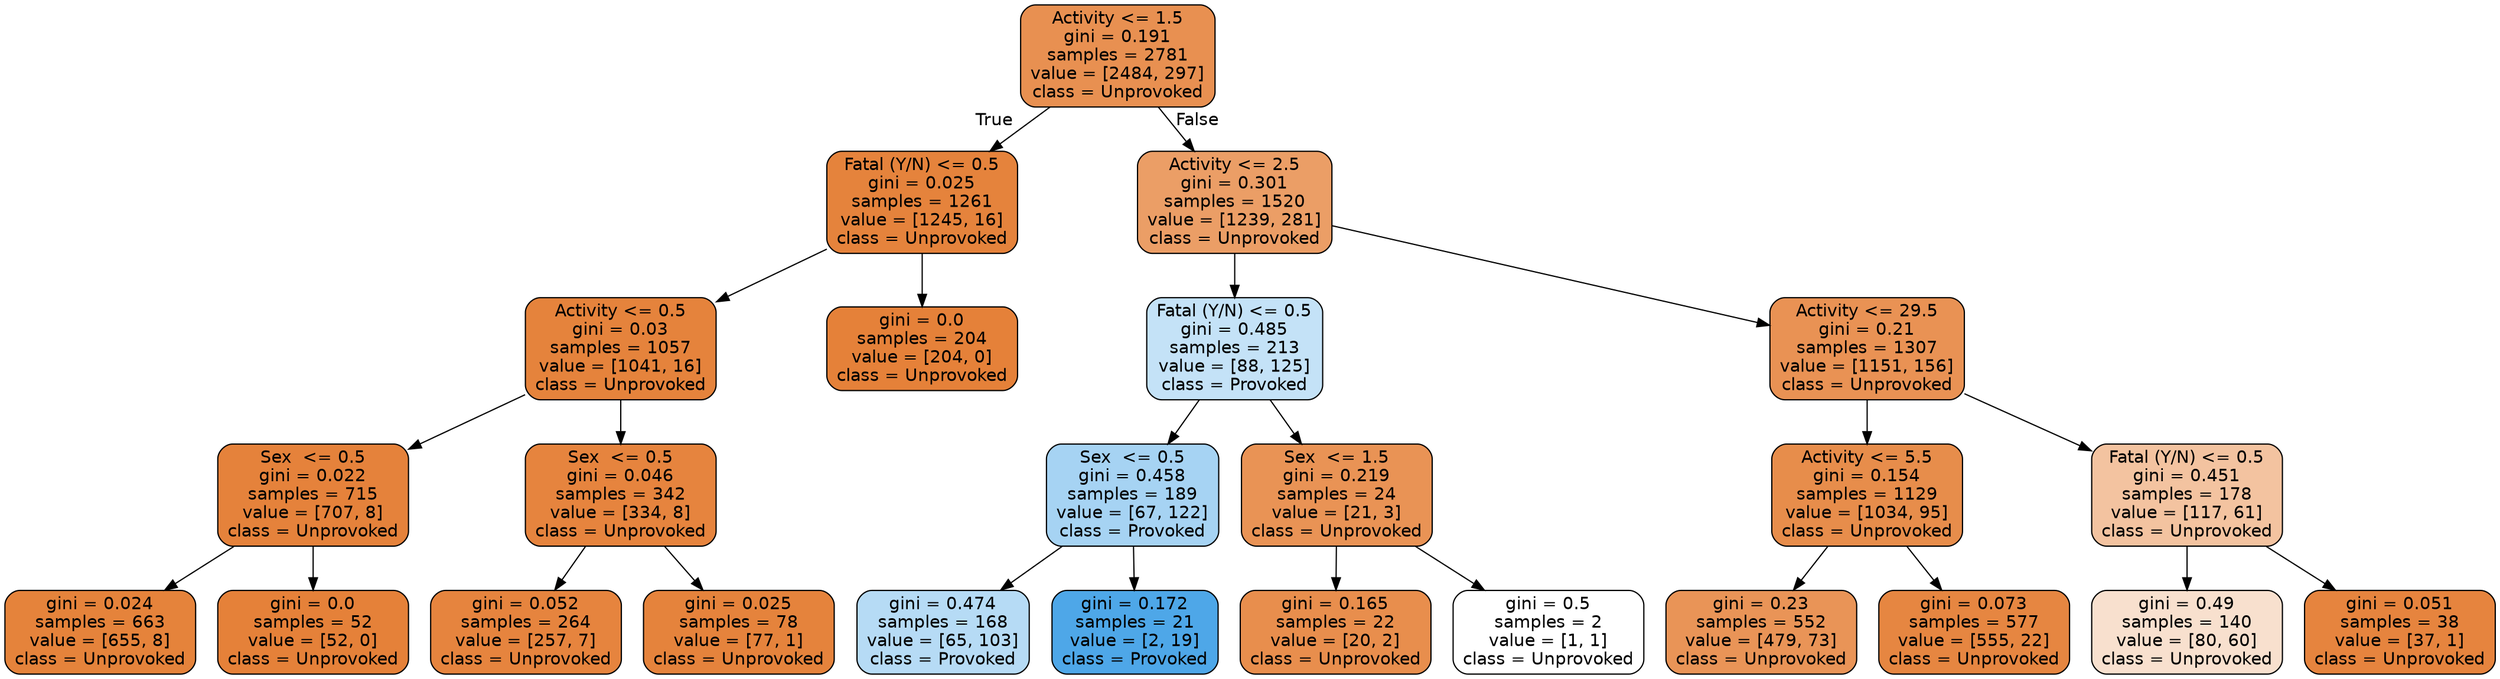 digraph Tree {
node [shape=box, style="filled, rounded", color="black", fontname=helvetica] ;
edge [fontname=helvetica] ;
0 [label="Activity <= 1.5\ngini = 0.191\nsamples = 2781\nvalue = [2484, 297]\nclass = Unprovoked", fillcolor="#e89051"] ;
1 [label="Fatal (Y/N) <= 0.5\ngini = 0.025\nsamples = 1261\nvalue = [1245, 16]\nclass = Unprovoked", fillcolor="#e5833c"] ;
0 -> 1 [labeldistance=2.5, labelangle=45, headlabel="True"] ;
2 [label="Activity <= 0.5\ngini = 0.03\nsamples = 1057\nvalue = [1041, 16]\nclass = Unprovoked", fillcolor="#e5833c"] ;
1 -> 2 ;
3 [label="Sex  <= 0.5\ngini = 0.022\nsamples = 715\nvalue = [707, 8]\nclass = Unprovoked", fillcolor="#e5823b"] ;
2 -> 3 ;
4 [label="gini = 0.024\nsamples = 663\nvalue = [655, 8]\nclass = Unprovoked", fillcolor="#e5833b"] ;
3 -> 4 ;
5 [label="gini = 0.0\nsamples = 52\nvalue = [52, 0]\nclass = Unprovoked", fillcolor="#e58139"] ;
3 -> 5 ;
6 [label="Sex  <= 0.5\ngini = 0.046\nsamples = 342\nvalue = [334, 8]\nclass = Unprovoked", fillcolor="#e6843e"] ;
2 -> 6 ;
7 [label="gini = 0.052\nsamples = 264\nvalue = [257, 7]\nclass = Unprovoked", fillcolor="#e6843e"] ;
6 -> 7 ;
8 [label="gini = 0.025\nsamples = 78\nvalue = [77, 1]\nclass = Unprovoked", fillcolor="#e5833c"] ;
6 -> 8 ;
9 [label="gini = 0.0\nsamples = 204\nvalue = [204, 0]\nclass = Unprovoked", fillcolor="#e58139"] ;
1 -> 9 ;
10 [label="Activity <= 2.5\ngini = 0.301\nsamples = 1520\nvalue = [1239, 281]\nclass = Unprovoked", fillcolor="#eb9e66"] ;
0 -> 10 [labeldistance=2.5, labelangle=-45, headlabel="False"] ;
11 [label="Fatal (Y/N) <= 0.5\ngini = 0.485\nsamples = 213\nvalue = [88, 125]\nclass = Provoked", fillcolor="#c4e2f7"] ;
10 -> 11 ;
12 [label="Sex  <= 0.5\ngini = 0.458\nsamples = 189\nvalue = [67, 122]\nclass = Provoked", fillcolor="#a6d3f3"] ;
11 -> 12 ;
13 [label="gini = 0.474\nsamples = 168\nvalue = [65, 103]\nclass = Provoked", fillcolor="#b6dbf5"] ;
12 -> 13 ;
14 [label="gini = 0.172\nsamples = 21\nvalue = [2, 19]\nclass = Provoked", fillcolor="#4ea7e8"] ;
12 -> 14 ;
15 [label="Sex  <= 1.5\ngini = 0.219\nsamples = 24\nvalue = [21, 3]\nclass = Unprovoked", fillcolor="#e99355"] ;
11 -> 15 ;
16 [label="gini = 0.165\nsamples = 22\nvalue = [20, 2]\nclass = Unprovoked", fillcolor="#e88e4d"] ;
15 -> 16 ;
17 [label="gini = 0.5\nsamples = 2\nvalue = [1, 1]\nclass = Unprovoked", fillcolor="#ffffff"] ;
15 -> 17 ;
18 [label="Activity <= 29.5\ngini = 0.21\nsamples = 1307\nvalue = [1151, 156]\nclass = Unprovoked", fillcolor="#e99254"] ;
10 -> 18 ;
19 [label="Activity <= 5.5\ngini = 0.154\nsamples = 1129\nvalue = [1034, 95]\nclass = Unprovoked", fillcolor="#e78d4b"] ;
18 -> 19 ;
20 [label="gini = 0.23\nsamples = 552\nvalue = [479, 73]\nclass = Unprovoked", fillcolor="#e99457"] ;
19 -> 20 ;
21 [label="gini = 0.073\nsamples = 577\nvalue = [555, 22]\nclass = Unprovoked", fillcolor="#e68641"] ;
19 -> 21 ;
22 [label="Fatal (Y/N) <= 0.5\ngini = 0.451\nsamples = 178\nvalue = [117, 61]\nclass = Unprovoked", fillcolor="#f3c3a0"] ;
18 -> 22 ;
23 [label="gini = 0.49\nsamples = 140\nvalue = [80, 60]\nclass = Unprovoked", fillcolor="#f8e0ce"] ;
22 -> 23 ;
24 [label="gini = 0.051\nsamples = 38\nvalue = [37, 1]\nclass = Unprovoked", fillcolor="#e6843e"] ;
22 -> 24 ;
}